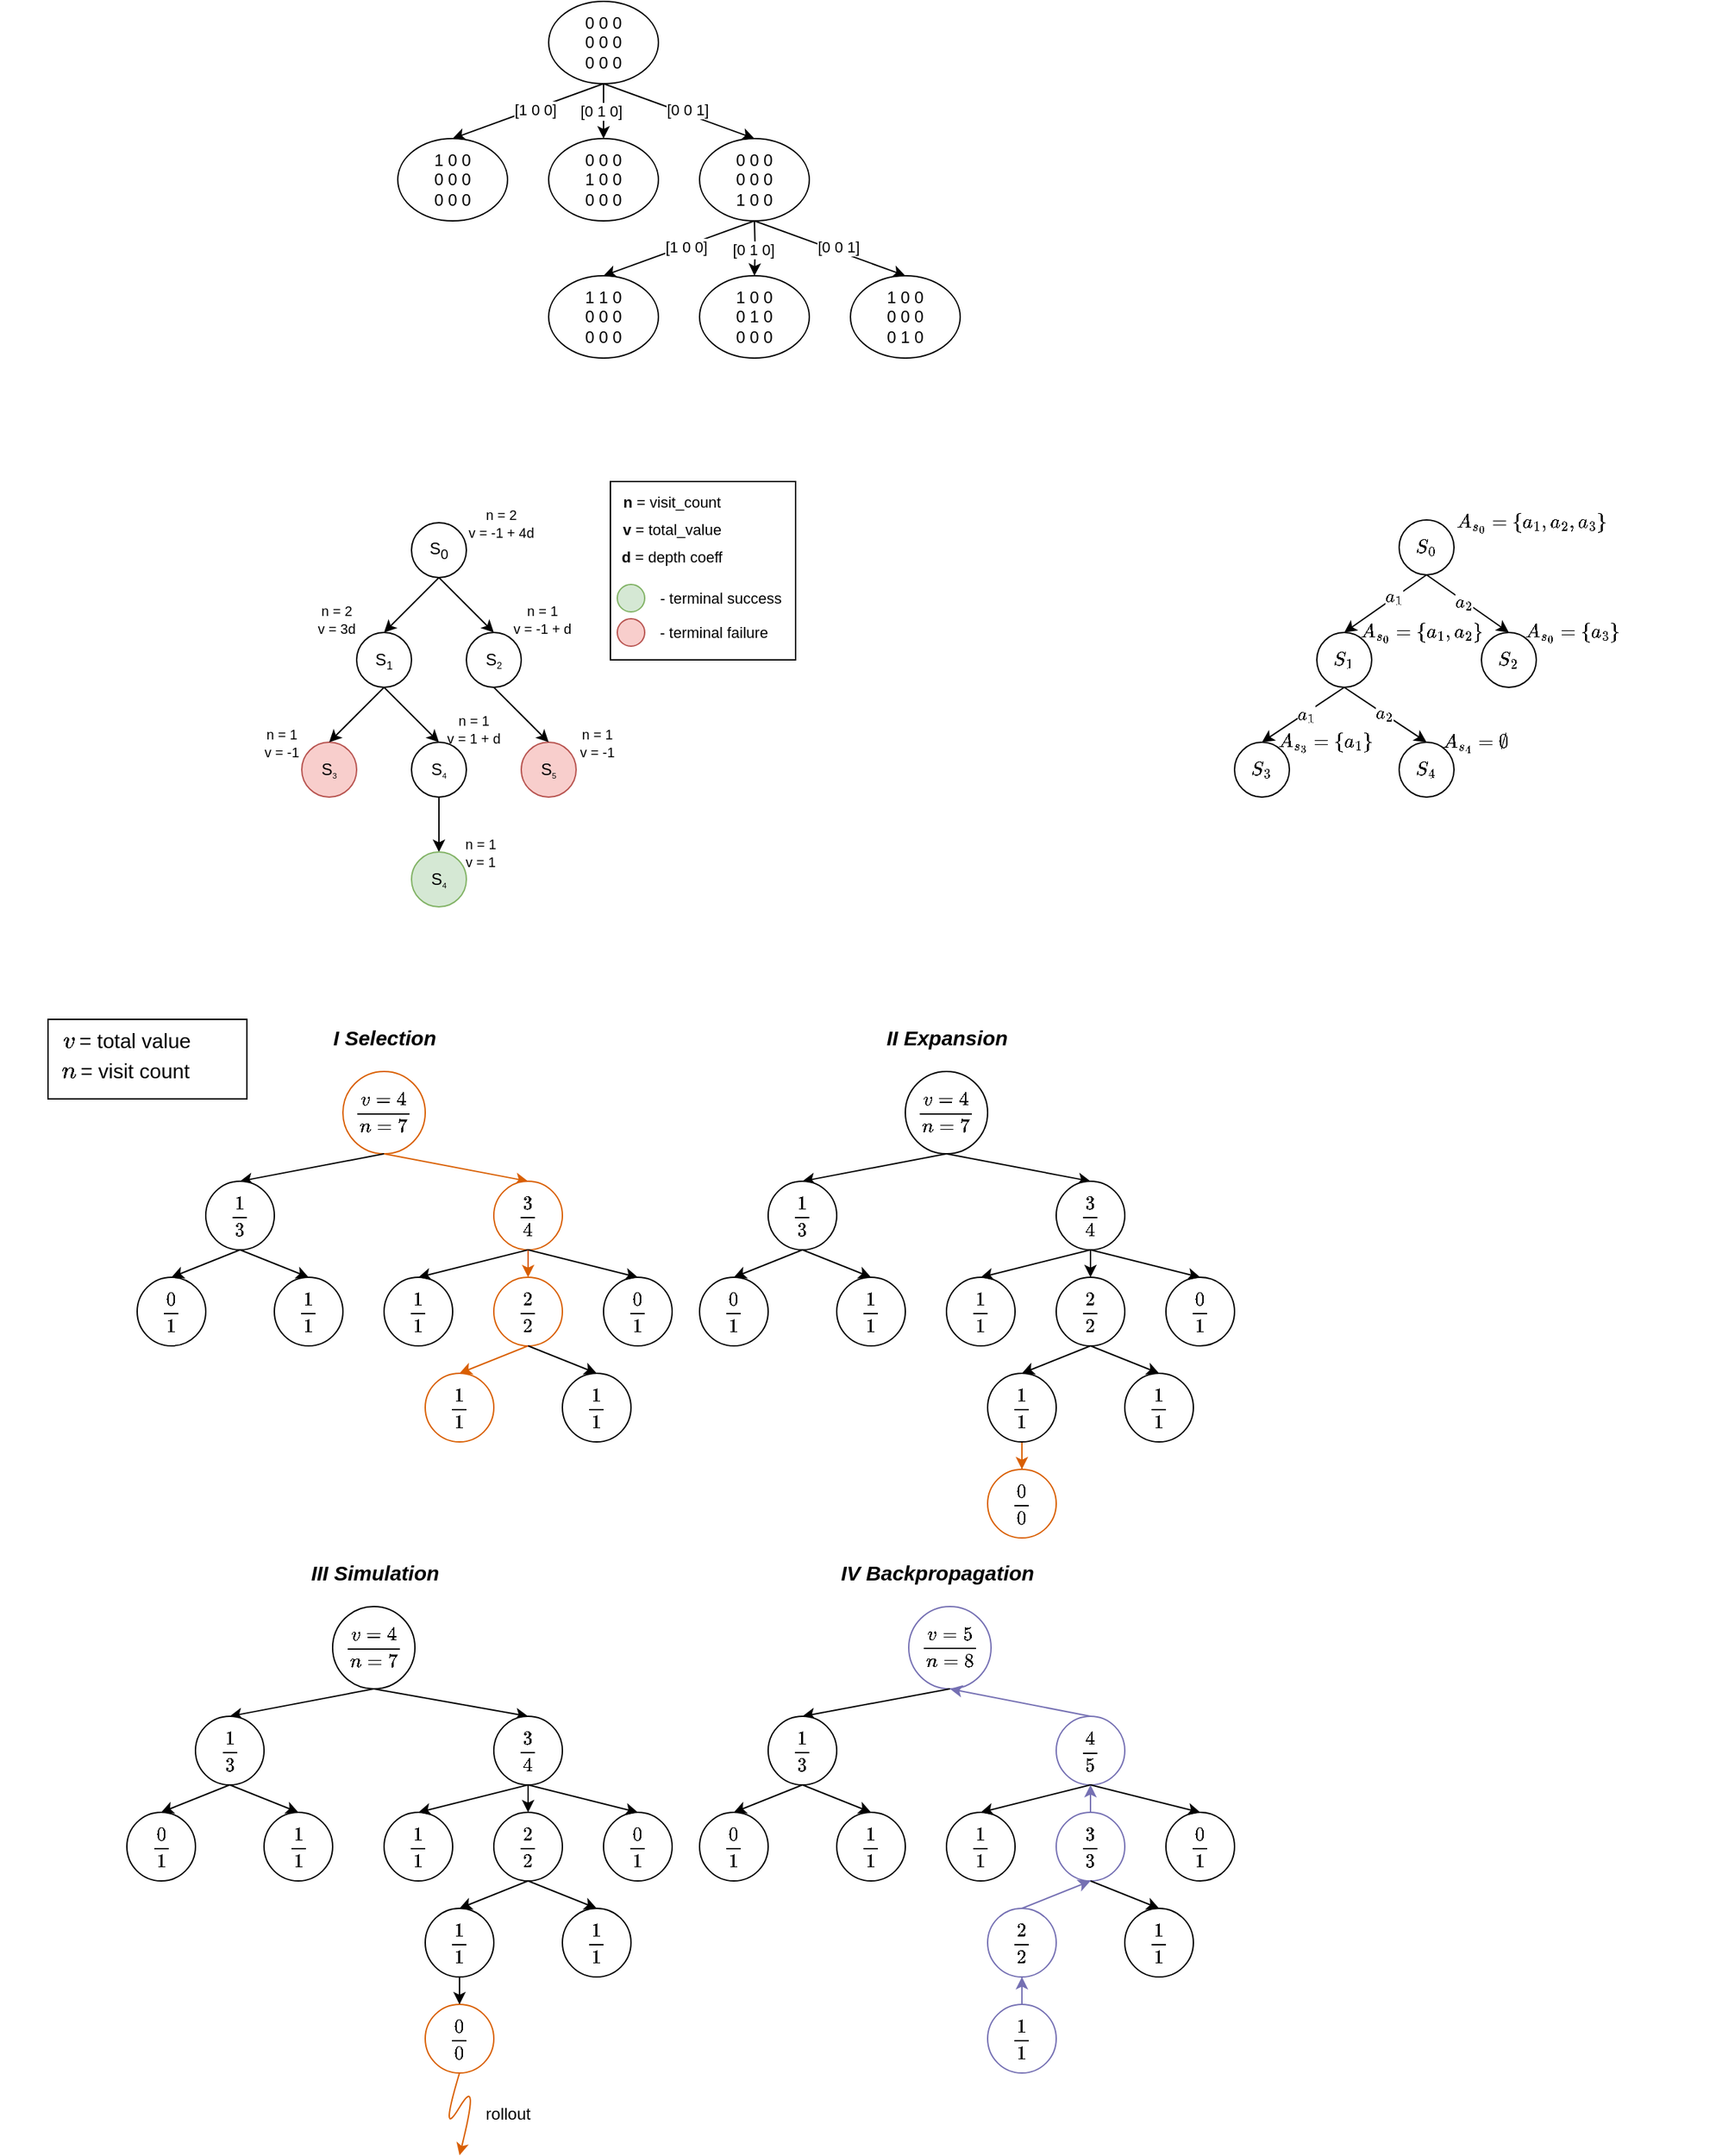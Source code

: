 <mxfile version="24.4.7" type="device">
  <diagram name="Page-1" id="bWV-BgSpvrcg5UtvB8jp">
    <mxGraphModel dx="2516" dy="962" grid="1" gridSize="10" guides="1" tooltips="1" connect="1" arrows="1" fold="1" page="1" pageScale="1" pageWidth="850" pageHeight="1100" math="1" shadow="0">
      <root>
        <mxCell id="0" />
        <mxCell id="1" parent="0" />
        <mxCell id="dOa9_Km76gUvNsbYtdxb-10" style="edgeStyle=orthogonalEdgeStyle;rounded=0;orthogonalLoop=1;jettySize=auto;html=1;entryX=0.5;entryY=0;entryDx=0;entryDy=0;" parent="1" source="dOa9_Km76gUvNsbYtdxb-2" target="dOa9_Km76gUvNsbYtdxb-6" edge="1">
          <mxGeometry relative="1" as="geometry" />
        </mxCell>
        <mxCell id="dOa9_Km76gUvNsbYtdxb-13" value="[0 1 0]" style="edgeLabel;html=1;align=center;verticalAlign=middle;resizable=0;points=[];" parent="dOa9_Km76gUvNsbYtdxb-10" vertex="1" connectable="0">
          <mxGeometry y="-2" relative="1" as="geometry">
            <mxPoint as="offset" />
          </mxGeometry>
        </mxCell>
        <mxCell id="dOa9_Km76gUvNsbYtdxb-2" value="0 0 0&lt;div&gt;0 0 0&lt;/div&gt;&lt;div&gt;0 0 0&lt;/div&gt;" style="ellipse;whiteSpace=wrap;html=1;" parent="1" vertex="1">
          <mxGeometry x="380" y="260" width="80" height="60" as="geometry" />
        </mxCell>
        <mxCell id="dOa9_Km76gUvNsbYtdxb-5" value="1 0 0&lt;div&gt;0 0 0&lt;/div&gt;&lt;div&gt;0 0 0&lt;/div&gt;" style="ellipse;whiteSpace=wrap;html=1;" parent="1" vertex="1">
          <mxGeometry x="270" y="360" width="80" height="60" as="geometry" />
        </mxCell>
        <mxCell id="dOa9_Km76gUvNsbYtdxb-6" value="0 0 0&lt;div&gt;1 0 0&lt;/div&gt;&lt;div&gt;0 0 0&lt;/div&gt;" style="ellipse;whiteSpace=wrap;html=1;" parent="1" vertex="1">
          <mxGeometry x="380" y="360" width="80" height="60" as="geometry" />
        </mxCell>
        <mxCell id="dOa9_Km76gUvNsbYtdxb-7" value="0 0 0&lt;div&gt;0 0 0&lt;/div&gt;&lt;div&gt;1 0 0&lt;/div&gt;" style="ellipse;whiteSpace=wrap;html=1;" parent="1" vertex="1">
          <mxGeometry x="490" y="360" width="80" height="60" as="geometry" />
        </mxCell>
        <mxCell id="dOa9_Km76gUvNsbYtdxb-8" value="" style="endArrow=classic;html=1;rounded=0;exitX=0.5;exitY=1;exitDx=0;exitDy=0;entryX=0.5;entryY=0;entryDx=0;entryDy=0;" parent="1" source="dOa9_Km76gUvNsbYtdxb-2" target="dOa9_Km76gUvNsbYtdxb-5" edge="1">
          <mxGeometry width="50" height="50" relative="1" as="geometry">
            <mxPoint x="390" y="390" as="sourcePoint" />
            <mxPoint x="440" y="340" as="targetPoint" />
          </mxGeometry>
        </mxCell>
        <mxCell id="dOa9_Km76gUvNsbYtdxb-9" value="[1 0 0]" style="edgeLabel;html=1;align=center;verticalAlign=middle;resizable=0;points=[];" parent="dOa9_Km76gUvNsbYtdxb-8" vertex="1" connectable="0">
          <mxGeometry x="-0.081" relative="1" as="geometry">
            <mxPoint as="offset" />
          </mxGeometry>
        </mxCell>
        <mxCell id="dOa9_Km76gUvNsbYtdxb-12" value="" style="endArrow=classic;html=1;rounded=0;exitX=0.5;exitY=1;exitDx=0;exitDy=0;entryX=0.5;entryY=0;entryDx=0;entryDy=0;" parent="1" source="dOa9_Km76gUvNsbYtdxb-2" target="dOa9_Km76gUvNsbYtdxb-7" edge="1">
          <mxGeometry width="50" height="50" relative="1" as="geometry">
            <mxPoint x="390" y="390" as="sourcePoint" />
            <mxPoint x="440" y="340" as="targetPoint" />
          </mxGeometry>
        </mxCell>
        <mxCell id="dOa9_Km76gUvNsbYtdxb-14" value="[0 0 1]" style="edgeLabel;html=1;align=center;verticalAlign=middle;resizable=0;points=[];" parent="dOa9_Km76gUvNsbYtdxb-12" vertex="1" connectable="0">
          <mxGeometry x="-0.117" relative="1" as="geometry">
            <mxPoint x="12" y="1" as="offset" />
          </mxGeometry>
        </mxCell>
        <mxCell id="dOa9_Km76gUvNsbYtdxb-15" style="edgeStyle=orthogonalEdgeStyle;rounded=0;orthogonalLoop=1;jettySize=auto;html=1;entryX=0.5;entryY=0;entryDx=0;entryDy=0;" parent="1" target="dOa9_Km76gUvNsbYtdxb-18" edge="1">
          <mxGeometry relative="1" as="geometry">
            <mxPoint x="530" y="420" as="sourcePoint" />
          </mxGeometry>
        </mxCell>
        <mxCell id="dOa9_Km76gUvNsbYtdxb-16" value="[0 1 0]" style="edgeLabel;html=1;align=center;verticalAlign=middle;resizable=0;points=[];" parent="dOa9_Km76gUvNsbYtdxb-15" vertex="1" connectable="0">
          <mxGeometry y="-2" relative="1" as="geometry">
            <mxPoint as="offset" />
          </mxGeometry>
        </mxCell>
        <mxCell id="dOa9_Km76gUvNsbYtdxb-17" value="1 1 0&lt;div&gt;0 0 0&lt;/div&gt;&lt;div&gt;0 0 0&lt;/div&gt;" style="ellipse;whiteSpace=wrap;html=1;" parent="1" vertex="1">
          <mxGeometry x="380" y="460" width="80" height="60" as="geometry" />
        </mxCell>
        <mxCell id="dOa9_Km76gUvNsbYtdxb-18" value="1 0 0&lt;div&gt;0 1 0&lt;/div&gt;&lt;div&gt;0 0 0&lt;/div&gt;" style="ellipse;whiteSpace=wrap;html=1;" parent="1" vertex="1">
          <mxGeometry x="490" y="460" width="80" height="60" as="geometry" />
        </mxCell>
        <mxCell id="dOa9_Km76gUvNsbYtdxb-19" value="1 0 0&lt;div&gt;0 0 0&lt;/div&gt;&lt;div&gt;0 1 0&lt;/div&gt;" style="ellipse;whiteSpace=wrap;html=1;" parent="1" vertex="1">
          <mxGeometry x="600" y="460" width="80" height="60" as="geometry" />
        </mxCell>
        <mxCell id="dOa9_Km76gUvNsbYtdxb-20" value="" style="endArrow=classic;html=1;rounded=0;exitX=0.5;exitY=1;exitDx=0;exitDy=0;entryX=0.5;entryY=0;entryDx=0;entryDy=0;" parent="1" target="dOa9_Km76gUvNsbYtdxb-17" edge="1">
          <mxGeometry width="50" height="50" relative="1" as="geometry">
            <mxPoint x="530" y="420" as="sourcePoint" />
            <mxPoint x="550" y="440" as="targetPoint" />
          </mxGeometry>
        </mxCell>
        <mxCell id="dOa9_Km76gUvNsbYtdxb-21" value="[1 0 0]" style="edgeLabel;html=1;align=center;verticalAlign=middle;resizable=0;points=[];" parent="dOa9_Km76gUvNsbYtdxb-20" vertex="1" connectable="0">
          <mxGeometry x="-0.081" relative="1" as="geometry">
            <mxPoint as="offset" />
          </mxGeometry>
        </mxCell>
        <mxCell id="dOa9_Km76gUvNsbYtdxb-22" value="" style="endArrow=classic;html=1;rounded=0;exitX=0.5;exitY=1;exitDx=0;exitDy=0;entryX=0.5;entryY=0;entryDx=0;entryDy=0;" parent="1" target="dOa9_Km76gUvNsbYtdxb-19" edge="1">
          <mxGeometry width="50" height="50" relative="1" as="geometry">
            <mxPoint x="530" y="420" as="sourcePoint" />
            <mxPoint x="550" y="440" as="targetPoint" />
          </mxGeometry>
        </mxCell>
        <mxCell id="dOa9_Km76gUvNsbYtdxb-23" value="[0 0 1]" style="edgeLabel;html=1;align=center;verticalAlign=middle;resizable=0;points=[];" parent="dOa9_Km76gUvNsbYtdxb-22" vertex="1" connectable="0">
          <mxGeometry x="-0.117" relative="1" as="geometry">
            <mxPoint x="12" y="1" as="offset" />
          </mxGeometry>
        </mxCell>
        <mxCell id="dOa9_Km76gUvNsbYtdxb-24" value="S&lt;sub&gt;0&lt;/sub&gt;" style="ellipse;whiteSpace=wrap;html=1;aspect=fixed;" parent="1" vertex="1">
          <mxGeometry x="280" y="640" width="40" height="40" as="geometry" />
        </mxCell>
        <mxCell id="dOa9_Km76gUvNsbYtdxb-26" value="S&lt;span style=&quot;font-size: 10px;&quot;&gt;&lt;sub&gt;1&lt;/sub&gt;&lt;/span&gt;" style="ellipse;whiteSpace=wrap;html=1;aspect=fixed;" parent="1" vertex="1">
          <mxGeometry x="240" y="720" width="40" height="40" as="geometry" />
        </mxCell>
        <mxCell id="dOa9_Km76gUvNsbYtdxb-27" value="S&lt;span style=&quot;font-size: 8.333px;&quot;&gt;&lt;sub&gt;2&lt;/sub&gt;&lt;/span&gt;" style="ellipse;whiteSpace=wrap;html=1;aspect=fixed;" parent="1" vertex="1">
          <mxGeometry x="320" y="720" width="40" height="40" as="geometry" />
        </mxCell>
        <mxCell id="dOa9_Km76gUvNsbYtdxb-28" value="" style="endArrow=classic;html=1;rounded=0;exitX=0.5;exitY=1;exitDx=0;exitDy=0;entryX=0.5;entryY=0;entryDx=0;entryDy=0;" parent="1" source="dOa9_Km76gUvNsbYtdxb-24" target="dOa9_Km76gUvNsbYtdxb-26" edge="1">
          <mxGeometry width="50" height="50" relative="1" as="geometry">
            <mxPoint x="470" y="810" as="sourcePoint" />
            <mxPoint x="520" y="760" as="targetPoint" />
          </mxGeometry>
        </mxCell>
        <mxCell id="dOa9_Km76gUvNsbYtdxb-30" value="" style="endArrow=classic;html=1;rounded=0;" parent="1" edge="1">
          <mxGeometry width="50" height="50" relative="1" as="geometry">
            <mxPoint x="300" y="680" as="sourcePoint" />
            <mxPoint x="340" y="720" as="targetPoint" />
          </mxGeometry>
        </mxCell>
        <mxCell id="dOa9_Km76gUvNsbYtdxb-31" value="S&lt;span style=&quot;font-size: 6.944px;&quot;&gt;&lt;sub&gt;5&lt;/sub&gt;&lt;/span&gt;" style="ellipse;whiteSpace=wrap;html=1;aspect=fixed;fillColor=#f8cecc;strokeColor=#b85450;" parent="1" vertex="1">
          <mxGeometry x="360" y="800" width="40" height="40" as="geometry" />
        </mxCell>
        <mxCell id="dOa9_Km76gUvNsbYtdxb-35" style="edgeStyle=orthogonalEdgeStyle;rounded=0;orthogonalLoop=1;jettySize=auto;html=1;" parent="1" source="dOa9_Km76gUvNsbYtdxb-32" target="dOa9_Km76gUvNsbYtdxb-34" edge="1">
          <mxGeometry relative="1" as="geometry" />
        </mxCell>
        <mxCell id="dOa9_Km76gUvNsbYtdxb-32" value="S&lt;span style=&quot;font-size: 6.944px;&quot;&gt;&lt;sub&gt;4&lt;/sub&gt;&lt;/span&gt;" style="ellipse;whiteSpace=wrap;html=1;aspect=fixed;" parent="1" vertex="1">
          <mxGeometry x="280" y="800" width="40" height="40" as="geometry" />
        </mxCell>
        <mxCell id="dOa9_Km76gUvNsbYtdxb-33" value="S&lt;span style=&quot;font-size: 6.944px;&quot;&gt;&lt;sub&gt;3&lt;/sub&gt;&lt;/span&gt;" style="ellipse;whiteSpace=wrap;html=1;aspect=fixed;fillColor=#f8cecc;strokeColor=#b85450;" parent="1" vertex="1">
          <mxGeometry x="200" y="800" width="40" height="40" as="geometry" />
        </mxCell>
        <mxCell id="dOa9_Km76gUvNsbYtdxb-34" value="S&lt;span style=&quot;font-size: 6.944px;&quot;&gt;&lt;sub&gt;4&lt;/sub&gt;&lt;/span&gt;" style="ellipse;whiteSpace=wrap;html=1;aspect=fixed;fillColor=#d5e8d4;strokeColor=#82b366;" parent="1" vertex="1">
          <mxGeometry x="280" y="880" width="40" height="40" as="geometry" />
        </mxCell>
        <mxCell id="dOa9_Km76gUvNsbYtdxb-36" value="" style="endArrow=classic;html=1;rounded=0;exitX=0.5;exitY=1;exitDx=0;exitDy=0;entryX=0.5;entryY=0;entryDx=0;entryDy=0;" parent="1" edge="1">
          <mxGeometry width="50" height="50" relative="1" as="geometry">
            <mxPoint x="260" y="760" as="sourcePoint" />
            <mxPoint x="220" y="800" as="targetPoint" />
          </mxGeometry>
        </mxCell>
        <mxCell id="dOa9_Km76gUvNsbYtdxb-38" value="" style="endArrow=classic;html=1;rounded=0;" parent="1" edge="1">
          <mxGeometry width="50" height="50" relative="1" as="geometry">
            <mxPoint x="260" y="760" as="sourcePoint" />
            <mxPoint x="300" y="800" as="targetPoint" />
          </mxGeometry>
        </mxCell>
        <mxCell id="dOa9_Km76gUvNsbYtdxb-39" value="" style="endArrow=classic;html=1;rounded=0;" parent="1" edge="1">
          <mxGeometry width="50" height="50" relative="1" as="geometry">
            <mxPoint x="340" y="760" as="sourcePoint" />
            <mxPoint x="380" y="800" as="targetPoint" />
          </mxGeometry>
        </mxCell>
        <mxCell id="dOa9_Km76gUvNsbYtdxb-40" value="" style="rounded=0;whiteSpace=wrap;html=1;" parent="1" vertex="1">
          <mxGeometry x="425" y="610" width="135" height="130" as="geometry" />
        </mxCell>
        <mxCell id="dOa9_Km76gUvNsbYtdxb-41" value="&lt;font style=&quot;font-size: 11px;&quot;&gt;&lt;b&gt;n &lt;/b&gt;= visit_count&lt;/font&gt;" style="text;html=1;align=center;verticalAlign=middle;whiteSpace=wrap;rounded=0;" parent="1" vertex="1">
          <mxGeometry x="420" y="610" width="100" height="30" as="geometry" />
        </mxCell>
        <mxCell id="dOa9_Km76gUvNsbYtdxb-43" value="&lt;font style=&quot;font-size: 11px;&quot;&gt;&lt;b&gt;v&amp;nbsp;&lt;/b&gt;= total_value&lt;/font&gt;" style="text;html=1;align=center;verticalAlign=middle;whiteSpace=wrap;rounded=0;" parent="1" vertex="1">
          <mxGeometry x="420" y="630" width="100" height="30" as="geometry" />
        </mxCell>
        <mxCell id="dOa9_Km76gUvNsbYtdxb-45" value="" style="ellipse;whiteSpace=wrap;html=1;aspect=fixed;fillColor=#d5e8d4;strokeColor=#82b366;" parent="1" vertex="1">
          <mxGeometry x="430" y="685" width="20" height="20" as="geometry" />
        </mxCell>
        <mxCell id="dOa9_Km76gUvNsbYtdxb-46" value="&lt;font style=&quot;font-size: 11px;&quot;&gt;- terminal success&lt;/font&gt;" style="text;html=1;align=center;verticalAlign=middle;resizable=0;points=[];autosize=1;strokeColor=none;fillColor=none;" parent="1" vertex="1">
          <mxGeometry x="450" y="680" width="110" height="30" as="geometry" />
        </mxCell>
        <mxCell id="dOa9_Km76gUvNsbYtdxb-47" value="" style="ellipse;whiteSpace=wrap;html=1;aspect=fixed;fillColor=#f8cecc;strokeColor=#b85450;" parent="1" vertex="1">
          <mxGeometry x="430" y="710" width="20" height="20" as="geometry" />
        </mxCell>
        <mxCell id="dOa9_Km76gUvNsbYtdxb-48" value="&lt;font style=&quot;font-size: 11px;&quot;&gt;- terminal failure&lt;/font&gt;" style="text;html=1;align=center;verticalAlign=middle;resizable=0;points=[];autosize=1;strokeColor=none;fillColor=none;" parent="1" vertex="1">
          <mxGeometry x="450" y="705" width="100" height="30" as="geometry" />
        </mxCell>
        <mxCell id="dOa9_Km76gUvNsbYtdxb-49" value="&lt;font style=&quot;font-size: 10px;&quot;&gt;n = 2&lt;/font&gt;&lt;div style=&quot;font-size: 10px;&quot;&gt;&lt;font style=&quot;font-size: 10px;&quot;&gt;v = -1 + 4d&lt;/font&gt;&lt;/div&gt;" style="text;html=1;align=center;verticalAlign=middle;resizable=0;points=[];autosize=1;strokeColor=none;fillColor=none;" parent="1" vertex="1">
          <mxGeometry x="310" y="620" width="70" height="40" as="geometry" />
        </mxCell>
        <mxCell id="dOa9_Km76gUvNsbYtdxb-50" value="&lt;font style=&quot;font-size: 10px;&quot;&gt;n = 1&lt;/font&gt;&lt;div style=&quot;font-size: 10px;&quot;&gt;&lt;font style=&quot;font-size: 10px;&quot;&gt;v = 1&lt;/font&gt;&lt;/div&gt;" style="text;html=1;align=center;verticalAlign=middle;resizable=0;points=[];autosize=1;strokeColor=none;fillColor=none;" parent="1" vertex="1">
          <mxGeometry x="305" y="860" width="50" height="40" as="geometry" />
        </mxCell>
        <mxCell id="dOa9_Km76gUvNsbYtdxb-51" value="&lt;font style=&quot;font-size: 10px;&quot;&gt;n = 1&lt;/font&gt;&lt;div style=&quot;font-size: 10px;&quot;&gt;&lt;font style=&quot;font-size: 10px;&quot;&gt;v = -1&lt;/font&gt;&lt;/div&gt;" style="text;html=1;align=center;verticalAlign=middle;resizable=0;points=[];autosize=1;strokeColor=none;fillColor=none;" parent="1" vertex="1">
          <mxGeometry x="390" y="780" width="50" height="40" as="geometry" />
        </mxCell>
        <mxCell id="dOa9_Km76gUvNsbYtdxb-52" value="&lt;font style=&quot;font-size: 10px;&quot;&gt;n = 1&lt;/font&gt;&lt;div style=&quot;font-size: 10px;&quot;&gt;&lt;font style=&quot;font-size: 10px;&quot;&gt;v = -1&lt;/font&gt;&lt;/div&gt;" style="text;html=1;align=center;verticalAlign=middle;resizable=0;points=[];autosize=1;strokeColor=none;fillColor=none;" parent="1" vertex="1">
          <mxGeometry x="160" y="780" width="50" height="40" as="geometry" />
        </mxCell>
        <mxCell id="dOa9_Km76gUvNsbYtdxb-53" value="&lt;font style=&quot;font-size: 10px;&quot;&gt;n = 1&lt;/font&gt;&lt;div style=&quot;font-size: 10px;&quot;&gt;&lt;font style=&quot;font-size: 10px;&quot;&gt;v = 1 + d&lt;/font&gt;&lt;/div&gt;" style="text;html=1;align=center;verticalAlign=middle;resizable=0;points=[];autosize=1;strokeColor=none;fillColor=none;" parent="1" vertex="1">
          <mxGeometry x="295" y="770" width="60" height="40" as="geometry" />
        </mxCell>
        <mxCell id="dOa9_Km76gUvNsbYtdxb-54" value="&lt;font style=&quot;font-size: 11px;&quot;&gt;&lt;b&gt;d&amp;nbsp;&lt;/b&gt;= depth coeff&lt;/font&gt;" style="text;html=1;align=center;verticalAlign=middle;whiteSpace=wrap;rounded=0;" parent="1" vertex="1">
          <mxGeometry x="420" y="650" width="100" height="30" as="geometry" />
        </mxCell>
        <mxCell id="dOa9_Km76gUvNsbYtdxb-55" value="&lt;font style=&quot;font-size: 10px;&quot;&gt;n = 1&lt;/font&gt;&lt;div style=&quot;font-size: 10px;&quot;&gt;&lt;font style=&quot;font-size: 10px;&quot;&gt;v = -1 + d&lt;/font&gt;&lt;/div&gt;" style="text;html=1;align=center;verticalAlign=middle;resizable=0;points=[];autosize=1;strokeColor=none;fillColor=none;" parent="1" vertex="1">
          <mxGeometry x="340" y="690" width="70" height="40" as="geometry" />
        </mxCell>
        <mxCell id="dOa9_Km76gUvNsbYtdxb-56" value="&lt;font style=&quot;font-size: 10px;&quot;&gt;n = 2&lt;/font&gt;&lt;div style=&quot;font-size: 10px;&quot;&gt;&lt;font style=&quot;font-size: 10px;&quot;&gt;v = 3d&lt;/font&gt;&lt;/div&gt;" style="text;html=1;align=center;verticalAlign=middle;resizable=0;points=[];autosize=1;strokeColor=none;fillColor=none;" parent="1" vertex="1">
          <mxGeometry x="200" y="690" width="50" height="40" as="geometry" />
        </mxCell>
        <mxCell id="7ldgItV9ENmPA7PiBygW-2" value="$$S_0$$" style="ellipse;whiteSpace=wrap;html=1;aspect=fixed;" vertex="1" parent="1">
          <mxGeometry x="1000" y="638" width="40" height="40" as="geometry" />
        </mxCell>
        <mxCell id="7ldgItV9ENmPA7PiBygW-3" value="$$S_1$$" style="ellipse;whiteSpace=wrap;html=1;aspect=fixed;" vertex="1" parent="1">
          <mxGeometry x="940" y="720" width="40" height="40" as="geometry" />
        </mxCell>
        <mxCell id="7ldgItV9ENmPA7PiBygW-4" value="$$S_2$$" style="ellipse;whiteSpace=wrap;html=1;aspect=fixed;" vertex="1" parent="1">
          <mxGeometry x="1060" y="720" width="40" height="40" as="geometry" />
        </mxCell>
        <mxCell id="7ldgItV9ENmPA7PiBygW-5" value="" style="endArrow=classic;html=1;rounded=0;exitX=0.5;exitY=1;exitDx=0;exitDy=0;entryX=0.5;entryY=0;entryDx=0;entryDy=0;" edge="1" source="7ldgItV9ENmPA7PiBygW-2" target="7ldgItV9ENmPA7PiBygW-3" parent="1">
          <mxGeometry width="50" height="50" relative="1" as="geometry">
            <mxPoint x="1220" y="800" as="sourcePoint" />
            <mxPoint x="1270" y="750" as="targetPoint" />
          </mxGeometry>
        </mxCell>
        <mxCell id="7ldgItV9ENmPA7PiBygW-40" value="$$a_1$$" style="edgeLabel;html=1;align=center;verticalAlign=middle;resizable=0;points=[];" vertex="1" connectable="0" parent="7ldgItV9ENmPA7PiBygW-5">
          <mxGeometry x="-0.193" y="-1" relative="1" as="geometry">
            <mxPoint as="offset" />
          </mxGeometry>
        </mxCell>
        <mxCell id="7ldgItV9ENmPA7PiBygW-6" value="" style="endArrow=classic;html=1;rounded=0;exitX=0.5;exitY=1;exitDx=0;exitDy=0;entryX=0.5;entryY=0;entryDx=0;entryDy=0;" edge="1" parent="1" source="7ldgItV9ENmPA7PiBygW-2" target="7ldgItV9ENmPA7PiBygW-4">
          <mxGeometry width="50" height="50" relative="1" as="geometry">
            <mxPoint x="1050" y="670" as="sourcePoint" />
            <mxPoint x="1090" y="710" as="targetPoint" />
          </mxGeometry>
        </mxCell>
        <mxCell id="7ldgItV9ENmPA7PiBygW-39" value="$$a_2$$" style="edgeLabel;html=1;align=center;verticalAlign=middle;resizable=0;points=[];" vertex="1" connectable="0" parent="7ldgItV9ENmPA7PiBygW-6">
          <mxGeometry x="-0.085" y="-1" relative="1" as="geometry">
            <mxPoint as="offset" />
          </mxGeometry>
        </mxCell>
        <mxCell id="7ldgItV9ENmPA7PiBygW-9" value="$$S_4$$" style="ellipse;whiteSpace=wrap;html=1;aspect=fixed;" vertex="1" parent="1">
          <mxGeometry x="1000" y="800" width="40" height="40" as="geometry" />
        </mxCell>
        <mxCell id="7ldgItV9ENmPA7PiBygW-10" value="$$S_3$$" style="ellipse;whiteSpace=wrap;html=1;aspect=fixed;" vertex="1" parent="1">
          <mxGeometry x="880" y="800" width="40" height="40" as="geometry" />
        </mxCell>
        <mxCell id="7ldgItV9ENmPA7PiBygW-32" value="$$A_{s_0} = \{a_1, a_2, a_3\}$$" style="text;html=1;align=left;verticalAlign=middle;resizable=0;points=[];autosize=1;strokeColor=none;fillColor=none;" vertex="1" parent="1">
          <mxGeometry x="1040" y="625" width="190" height="30" as="geometry" />
        </mxCell>
        <mxCell id="7ldgItV9ENmPA7PiBygW-33" value="" style="endArrow=classic;html=1;rounded=0;exitX=0.5;exitY=1;exitDx=0;exitDy=0;entryX=0.5;entryY=0;entryDx=0;entryDy=0;" edge="1" parent="1" source="7ldgItV9ENmPA7PiBygW-3" target="7ldgItV9ENmPA7PiBygW-10">
          <mxGeometry width="50" height="50" relative="1" as="geometry">
            <mxPoint x="1030" y="688" as="sourcePoint" />
            <mxPoint x="970" y="730" as="targetPoint" />
          </mxGeometry>
        </mxCell>
        <mxCell id="7ldgItV9ENmPA7PiBygW-41" value="$$a_1$$" style="edgeLabel;html=1;align=center;verticalAlign=middle;resizable=0;points=[];" vertex="1" connectable="0" parent="7ldgItV9ENmPA7PiBygW-33">
          <mxGeometry x="-0.035" y="1" relative="1" as="geometry">
            <mxPoint as="offset" />
          </mxGeometry>
        </mxCell>
        <mxCell id="7ldgItV9ENmPA7PiBygW-34" value="" style="endArrow=classic;html=1;rounded=0;exitX=0.5;exitY=1;exitDx=0;exitDy=0;entryX=0.5;entryY=0;entryDx=0;entryDy=0;" edge="1" parent="1" source="7ldgItV9ENmPA7PiBygW-3" target="7ldgItV9ENmPA7PiBygW-9">
          <mxGeometry width="50" height="50" relative="1" as="geometry">
            <mxPoint x="1030" y="688" as="sourcePoint" />
            <mxPoint x="1090" y="730" as="targetPoint" />
          </mxGeometry>
        </mxCell>
        <mxCell id="7ldgItV9ENmPA7PiBygW-42" value="$$a_2$$" style="edgeLabel;html=1;align=center;verticalAlign=middle;resizable=0;points=[];" vertex="1" connectable="0" parent="7ldgItV9ENmPA7PiBygW-34">
          <mxGeometry x="-0.054" relative="1" as="geometry">
            <mxPoint as="offset" />
          </mxGeometry>
        </mxCell>
        <mxCell id="7ldgItV9ENmPA7PiBygW-35" value="$$A_{s_0} = \{a_3\}$$" style="text;html=1;align=left;verticalAlign=middle;resizable=0;points=[];autosize=1;strokeColor=none;fillColor=none;" vertex="1" parent="1">
          <mxGeometry x="1090" y="705" width="140" height="30" as="geometry" />
        </mxCell>
        <mxCell id="7ldgItV9ENmPA7PiBygW-36" value="$$A_{s_0}=\{a_1, a_2\}$$" style="text;html=1;align=left;verticalAlign=middle;resizable=0;points=[];autosize=1;strokeColor=none;fillColor=none;" vertex="1" parent="1">
          <mxGeometry x="970" y="705" width="160" height="30" as="geometry" />
        </mxCell>
        <mxCell id="7ldgItV9ENmPA7PiBygW-37" value="$$A_{s_3} = \{a_1\}$$" style="text;html=1;align=left;verticalAlign=middle;resizable=0;points=[];autosize=1;strokeColor=none;fillColor=none;" vertex="1" parent="1">
          <mxGeometry x="910" y="785" width="140" height="30" as="geometry" />
        </mxCell>
        <mxCell id="7ldgItV9ENmPA7PiBygW-38" value="$$A_{s_4} = \emptyset$$" style="text;html=1;align=left;verticalAlign=middle;resizable=0;points=[];autosize=1;strokeColor=none;fillColor=none;" vertex="1" parent="1">
          <mxGeometry x="1030" y="785" width="160" height="30" as="geometry" />
        </mxCell>
        <mxCell id="7ldgItV9ENmPA7PiBygW-43" value="$$\frac{v = 4}{n = 7}$$" style="ellipse;whiteSpace=wrap;html=1;aspect=fixed;strokeColor=#D95F02;" vertex="1" parent="1">
          <mxGeometry x="230" y="1040" width="60" height="60" as="geometry" />
        </mxCell>
        <mxCell id="7ldgItV9ENmPA7PiBygW-46" value="" style="endArrow=classic;html=1;rounded=0;exitX=0.5;exitY=1;exitDx=0;exitDy=0;entryX=0.5;entryY=0;entryDx=0;entryDy=0;" edge="1" source="7ldgItV9ENmPA7PiBygW-43" target="7ldgItV9ENmPA7PiBygW-74" parent="1">
          <mxGeometry width="50" height="50" relative="1" as="geometry">
            <mxPoint x="430" y="1230" as="sourcePoint" />
            <mxPoint x="220" y="1140" as="targetPoint" />
          </mxGeometry>
        </mxCell>
        <mxCell id="7ldgItV9ENmPA7PiBygW-47" value="" style="endArrow=classic;html=1;rounded=0;exitX=0.5;exitY=1;exitDx=0;exitDy=0;entryX=0.5;entryY=0;entryDx=0;entryDy=0;strokeColor=#d95f02;" edge="1" parent="1" source="7ldgItV9ENmPA7PiBygW-43" target="7ldgItV9ENmPA7PiBygW-75">
          <mxGeometry width="50" height="50" relative="1" as="geometry">
            <mxPoint x="300" y="1100" as="sourcePoint" />
            <mxPoint x="300" y="1140" as="targetPoint" />
          </mxGeometry>
        </mxCell>
        <mxCell id="7ldgItV9ENmPA7PiBygW-56" value="" style="rounded=0;whiteSpace=wrap;html=1;" vertex="1" parent="1">
          <mxGeometry x="15" y="1002" width="145" height="58" as="geometry" />
        </mxCell>
        <mxCell id="7ldgItV9ENmPA7PiBygW-57" value="&lt;font style=&quot;font-size: 15px;&quot;&gt;&lt;b style=&quot;font-size: 15px;&quot;&gt;$$n$$&lt;/b&gt;&lt;/font&gt;" style="text;html=1;align=center;verticalAlign=middle;whiteSpace=wrap;rounded=0;fontSize=15;" vertex="1" parent="1">
          <mxGeometry x="-20" y="1024" width="100" height="30" as="geometry" />
        </mxCell>
        <mxCell id="7ldgItV9ENmPA7PiBygW-58" value="&lt;font style=&quot;font-size: 15px;&quot;&gt;&lt;b style=&quot;font-size: 15px;&quot;&gt;$$v$$&lt;/b&gt;&lt;/font&gt;" style="text;html=1;align=center;verticalAlign=middle;whiteSpace=wrap;rounded=0;fontSize=15;" vertex="1" parent="1">
          <mxGeometry x="-20" y="1002" width="100" height="30" as="geometry" />
        </mxCell>
        <mxCell id="7ldgItV9ENmPA7PiBygW-72" value="= visit count" style="text;html=1;align=center;verticalAlign=middle;resizable=0;points=[];autosize=1;strokeColor=none;fillColor=none;fontSize=15;" vertex="1" parent="1">
          <mxGeometry x="27.5" y="1024" width="100" height="30" as="geometry" />
        </mxCell>
        <mxCell id="7ldgItV9ENmPA7PiBygW-73" value="= total value" style="text;html=1;align=center;verticalAlign=middle;resizable=0;points=[];autosize=1;strokeColor=none;fillColor=none;fontSize=15;" vertex="1" parent="1">
          <mxGeometry x="27.5" y="1002" width="100" height="30" as="geometry" />
        </mxCell>
        <mxCell id="7ldgItV9ENmPA7PiBygW-74" value="$$\frac{1}{3}$$" style="ellipse;whiteSpace=wrap;html=1;aspect=fixed;" vertex="1" parent="1">
          <mxGeometry x="130" y="1120" width="50" height="50" as="geometry" />
        </mxCell>
        <mxCell id="7ldgItV9ENmPA7PiBygW-75" value="$$\frac{3}{4}$$" style="ellipse;whiteSpace=wrap;html=1;aspect=fixed;strokeColor=#d95f02;" vertex="1" parent="1">
          <mxGeometry x="340" y="1120" width="50" height="50" as="geometry" />
        </mxCell>
        <mxCell id="7ldgItV9ENmPA7PiBygW-76" value="$$\frac{0}{1}$$" style="ellipse;whiteSpace=wrap;html=1;aspect=fixed;" vertex="1" parent="1">
          <mxGeometry x="80" y="1190" width="50" height="50" as="geometry" />
        </mxCell>
        <mxCell id="7ldgItV9ENmPA7PiBygW-77" value="$$\frac{1}{1}$$" style="ellipse;whiteSpace=wrap;html=1;aspect=fixed;" vertex="1" parent="1">
          <mxGeometry x="180" y="1190" width="50" height="50" as="geometry" />
        </mxCell>
        <mxCell id="7ldgItV9ENmPA7PiBygW-78" value="$$\frac{2}{2}$$" style="ellipse;whiteSpace=wrap;html=1;aspect=fixed;strokeColor=#d95f02;" vertex="1" parent="1">
          <mxGeometry x="340" y="1190" width="50" height="50" as="geometry" />
        </mxCell>
        <mxCell id="7ldgItV9ENmPA7PiBygW-79" value="$$\frac{1}{1}$$" style="ellipse;whiteSpace=wrap;html=1;aspect=fixed;" vertex="1" parent="1">
          <mxGeometry x="260" y="1190" width="50" height="50" as="geometry" />
        </mxCell>
        <mxCell id="7ldgItV9ENmPA7PiBygW-80" value="$$\frac{0}{1}$$" style="ellipse;whiteSpace=wrap;html=1;aspect=fixed;" vertex="1" parent="1">
          <mxGeometry x="420" y="1190" width="50" height="50" as="geometry" />
        </mxCell>
        <mxCell id="7ldgItV9ENmPA7PiBygW-81" value="" style="endArrow=classic;html=1;rounded=0;exitX=0.5;exitY=1;exitDx=0;exitDy=0;entryX=0.5;entryY=0;entryDx=0;entryDy=0;" edge="1" parent="1" source="7ldgItV9ENmPA7PiBygW-74" target="7ldgItV9ENmPA7PiBygW-76">
          <mxGeometry width="50" height="50" relative="1" as="geometry">
            <mxPoint x="290" y="1090" as="sourcePoint" />
            <mxPoint x="165" y="1130" as="targetPoint" />
          </mxGeometry>
        </mxCell>
        <mxCell id="7ldgItV9ENmPA7PiBygW-82" value="" style="endArrow=classic;html=1;rounded=0;exitX=0.5;exitY=1;exitDx=0;exitDy=0;entryX=0.5;entryY=0;entryDx=0;entryDy=0;" edge="1" parent="1" source="7ldgItV9ENmPA7PiBygW-74" target="7ldgItV9ENmPA7PiBygW-77">
          <mxGeometry width="50" height="50" relative="1" as="geometry">
            <mxPoint x="165" y="1180" as="sourcePoint" />
            <mxPoint x="115" y="1220" as="targetPoint" />
          </mxGeometry>
        </mxCell>
        <mxCell id="7ldgItV9ENmPA7PiBygW-83" value="" style="endArrow=classic;html=1;rounded=0;exitX=0.5;exitY=1;exitDx=0;exitDy=0;entryX=0.5;entryY=0;entryDx=0;entryDy=0;" edge="1" parent="1" source="7ldgItV9ENmPA7PiBygW-75" target="7ldgItV9ENmPA7PiBygW-79">
          <mxGeometry width="50" height="50" relative="1" as="geometry">
            <mxPoint x="125" y="1180" as="sourcePoint" />
            <mxPoint x="175" y="1220" as="targetPoint" />
          </mxGeometry>
        </mxCell>
        <mxCell id="7ldgItV9ENmPA7PiBygW-84" value="" style="endArrow=classic;html=1;rounded=0;exitX=0.5;exitY=1;exitDx=0;exitDy=0;entryX=0.5;entryY=0;entryDx=0;entryDy=0;strokeColor=#d95f02;" edge="1" parent="1" source="7ldgItV9ENmPA7PiBygW-75" target="7ldgItV9ENmPA7PiBygW-78">
          <mxGeometry width="50" height="50" relative="1" as="geometry">
            <mxPoint x="375" y="1180" as="sourcePoint" />
            <mxPoint x="295" y="1220" as="targetPoint" />
          </mxGeometry>
        </mxCell>
        <mxCell id="7ldgItV9ENmPA7PiBygW-85" value="" style="endArrow=classic;html=1;rounded=0;exitX=0.5;exitY=1;exitDx=0;exitDy=0;entryX=0.5;entryY=0;entryDx=0;entryDy=0;" edge="1" parent="1" source="7ldgItV9ENmPA7PiBygW-75" target="7ldgItV9ENmPA7PiBygW-80">
          <mxGeometry width="50" height="50" relative="1" as="geometry">
            <mxPoint x="375" y="1180" as="sourcePoint" />
            <mxPoint x="375" y="1220" as="targetPoint" />
          </mxGeometry>
        </mxCell>
        <mxCell id="7ldgItV9ENmPA7PiBygW-86" value="$$\frac{1}{1}$$" style="ellipse;whiteSpace=wrap;html=1;aspect=fixed;" vertex="1" parent="1">
          <mxGeometry x="390" y="1260" width="50" height="50" as="geometry" />
        </mxCell>
        <mxCell id="7ldgItV9ENmPA7PiBygW-87" value="$$\frac{1}{1}$$" style="ellipse;whiteSpace=wrap;html=1;aspect=fixed;strokeColor=#d95f02;" vertex="1" parent="1">
          <mxGeometry x="290" y="1260" width="50" height="50" as="geometry" />
        </mxCell>
        <mxCell id="7ldgItV9ENmPA7PiBygW-88" value="" style="endArrow=classic;html=1;rounded=0;exitX=0.5;exitY=1;exitDx=0;exitDy=0;entryX=0.5;entryY=0;entryDx=0;entryDy=0;strokeColor=#d95f02;" edge="1" parent="1" source="7ldgItV9ENmPA7PiBygW-78" target="7ldgItV9ENmPA7PiBygW-87">
          <mxGeometry width="50" height="50" relative="1" as="geometry">
            <mxPoint x="375" y="1160" as="sourcePoint" />
            <mxPoint x="375" y="1200" as="targetPoint" />
          </mxGeometry>
        </mxCell>
        <mxCell id="7ldgItV9ENmPA7PiBygW-89" value="" style="endArrow=classic;html=1;rounded=0;exitX=0.5;exitY=1;exitDx=0;exitDy=0;entryX=0.5;entryY=0;entryDx=0;entryDy=0;" edge="1" parent="1" source="7ldgItV9ENmPA7PiBygW-78" target="7ldgItV9ENmPA7PiBygW-86">
          <mxGeometry width="50" height="50" relative="1" as="geometry">
            <mxPoint x="375" y="1250" as="sourcePoint" />
            <mxPoint x="315" y="1290" as="targetPoint" />
          </mxGeometry>
        </mxCell>
        <mxCell id="7ldgItV9ENmPA7PiBygW-90" value="&lt;font size=&quot;1&quot; style=&quot;&quot;&gt;&lt;i style=&quot;font-size: 15px;&quot;&gt;&lt;b&gt;I Selection&lt;/b&gt;&lt;/i&gt;&lt;/font&gt;" style="text;html=1;align=center;verticalAlign=middle;resizable=0;points=[];autosize=1;strokeColor=none;fillColor=none;" vertex="1" parent="1">
          <mxGeometry x="210" y="1000" width="100" height="30" as="geometry" />
        </mxCell>
        <mxCell id="7ldgItV9ENmPA7PiBygW-91" value="$$\frac{v = 4}{n = 7}$$" style="ellipse;whiteSpace=wrap;html=1;aspect=fixed;" vertex="1" parent="1">
          <mxGeometry x="640" y="1040" width="60" height="60" as="geometry" />
        </mxCell>
        <mxCell id="7ldgItV9ENmPA7PiBygW-92" value="" style="endArrow=classic;html=1;rounded=0;exitX=0.5;exitY=1;exitDx=0;exitDy=0;entryX=0.5;entryY=0;entryDx=0;entryDy=0;" edge="1" source="7ldgItV9ENmPA7PiBygW-91" target="7ldgItV9ENmPA7PiBygW-94" parent="1">
          <mxGeometry width="50" height="50" relative="1" as="geometry">
            <mxPoint x="840" y="1230" as="sourcePoint" />
            <mxPoint x="630" y="1140" as="targetPoint" />
          </mxGeometry>
        </mxCell>
        <mxCell id="7ldgItV9ENmPA7PiBygW-93" value="" style="endArrow=classic;html=1;rounded=0;exitX=0.5;exitY=1;exitDx=0;exitDy=0;entryX=0.5;entryY=0;entryDx=0;entryDy=0;strokeColor=#000000;" edge="1" source="7ldgItV9ENmPA7PiBygW-91" target="7ldgItV9ENmPA7PiBygW-95" parent="1">
          <mxGeometry width="50" height="50" relative="1" as="geometry">
            <mxPoint x="710" y="1100" as="sourcePoint" />
            <mxPoint x="710" y="1140" as="targetPoint" />
          </mxGeometry>
        </mxCell>
        <mxCell id="7ldgItV9ENmPA7PiBygW-94" value="$$\frac{1}{3}$$" style="ellipse;whiteSpace=wrap;html=1;aspect=fixed;" vertex="1" parent="1">
          <mxGeometry x="540" y="1120" width="50" height="50" as="geometry" />
        </mxCell>
        <mxCell id="7ldgItV9ENmPA7PiBygW-95" value="$$\frac{3}{4}$$" style="ellipse;whiteSpace=wrap;html=1;aspect=fixed;strokeColor=#000000;" vertex="1" parent="1">
          <mxGeometry x="750" y="1120" width="50" height="50" as="geometry" />
        </mxCell>
        <mxCell id="7ldgItV9ENmPA7PiBygW-96" value="$$\frac{0}{1}$$" style="ellipse;whiteSpace=wrap;html=1;aspect=fixed;" vertex="1" parent="1">
          <mxGeometry x="490" y="1190" width="50" height="50" as="geometry" />
        </mxCell>
        <mxCell id="7ldgItV9ENmPA7PiBygW-97" value="$$\frac{1}{1}$$" style="ellipse;whiteSpace=wrap;html=1;aspect=fixed;" vertex="1" parent="1">
          <mxGeometry x="590" y="1190" width="50" height="50" as="geometry" />
        </mxCell>
        <mxCell id="7ldgItV9ENmPA7PiBygW-98" value="$$\frac{2}{2}$$" style="ellipse;whiteSpace=wrap;html=1;aspect=fixed;strokeColor=#000000;" vertex="1" parent="1">
          <mxGeometry x="750" y="1190" width="50" height="50" as="geometry" />
        </mxCell>
        <mxCell id="7ldgItV9ENmPA7PiBygW-99" value="$$\frac{1}{1}$$" style="ellipse;whiteSpace=wrap;html=1;aspect=fixed;" vertex="1" parent="1">
          <mxGeometry x="670" y="1190" width="50" height="50" as="geometry" />
        </mxCell>
        <mxCell id="7ldgItV9ENmPA7PiBygW-100" value="$$\frac{0}{1}$$" style="ellipse;whiteSpace=wrap;html=1;aspect=fixed;" vertex="1" parent="1">
          <mxGeometry x="830" y="1190" width="50" height="50" as="geometry" />
        </mxCell>
        <mxCell id="7ldgItV9ENmPA7PiBygW-101" value="" style="endArrow=classic;html=1;rounded=0;exitX=0.5;exitY=1;exitDx=0;exitDy=0;entryX=0.5;entryY=0;entryDx=0;entryDy=0;" edge="1" source="7ldgItV9ENmPA7PiBygW-94" target="7ldgItV9ENmPA7PiBygW-96" parent="1">
          <mxGeometry width="50" height="50" relative="1" as="geometry">
            <mxPoint x="700" y="1090" as="sourcePoint" />
            <mxPoint x="575" y="1130" as="targetPoint" />
          </mxGeometry>
        </mxCell>
        <mxCell id="7ldgItV9ENmPA7PiBygW-102" value="" style="endArrow=classic;html=1;rounded=0;exitX=0.5;exitY=1;exitDx=0;exitDy=0;entryX=0.5;entryY=0;entryDx=0;entryDy=0;" edge="1" source="7ldgItV9ENmPA7PiBygW-94" target="7ldgItV9ENmPA7PiBygW-97" parent="1">
          <mxGeometry width="50" height="50" relative="1" as="geometry">
            <mxPoint x="575" y="1180" as="sourcePoint" />
            <mxPoint x="525" y="1220" as="targetPoint" />
          </mxGeometry>
        </mxCell>
        <mxCell id="7ldgItV9ENmPA7PiBygW-103" value="" style="endArrow=classic;html=1;rounded=0;exitX=0.5;exitY=1;exitDx=0;exitDy=0;entryX=0.5;entryY=0;entryDx=0;entryDy=0;" edge="1" source="7ldgItV9ENmPA7PiBygW-95" target="7ldgItV9ENmPA7PiBygW-99" parent="1">
          <mxGeometry width="50" height="50" relative="1" as="geometry">
            <mxPoint x="535" y="1180" as="sourcePoint" />
            <mxPoint x="585" y="1220" as="targetPoint" />
          </mxGeometry>
        </mxCell>
        <mxCell id="7ldgItV9ENmPA7PiBygW-104" value="" style="endArrow=classic;html=1;rounded=0;exitX=0.5;exitY=1;exitDx=0;exitDy=0;entryX=0.5;entryY=0;entryDx=0;entryDy=0;strokeColor=#000000;" edge="1" source="7ldgItV9ENmPA7PiBygW-95" target="7ldgItV9ENmPA7PiBygW-98" parent="1">
          <mxGeometry width="50" height="50" relative="1" as="geometry">
            <mxPoint x="785" y="1180" as="sourcePoint" />
            <mxPoint x="705" y="1220" as="targetPoint" />
          </mxGeometry>
        </mxCell>
        <mxCell id="7ldgItV9ENmPA7PiBygW-105" value="" style="endArrow=classic;html=1;rounded=0;exitX=0.5;exitY=1;exitDx=0;exitDy=0;entryX=0.5;entryY=0;entryDx=0;entryDy=0;" edge="1" source="7ldgItV9ENmPA7PiBygW-95" target="7ldgItV9ENmPA7PiBygW-100" parent="1">
          <mxGeometry width="50" height="50" relative="1" as="geometry">
            <mxPoint x="785" y="1180" as="sourcePoint" />
            <mxPoint x="785" y="1220" as="targetPoint" />
          </mxGeometry>
        </mxCell>
        <mxCell id="7ldgItV9ENmPA7PiBygW-106" value="$$\frac{1}{1}$$" style="ellipse;whiteSpace=wrap;html=1;aspect=fixed;" vertex="1" parent="1">
          <mxGeometry x="800" y="1260" width="50" height="50" as="geometry" />
        </mxCell>
        <mxCell id="7ldgItV9ENmPA7PiBygW-112" style="edgeStyle=orthogonalEdgeStyle;rounded=0;orthogonalLoop=1;jettySize=auto;html=1;entryX=0.5;entryY=0;entryDx=0;entryDy=0;strokeColor=#d95f02;" edge="1" parent="1" source="7ldgItV9ENmPA7PiBygW-107" target="7ldgItV9ENmPA7PiBygW-111">
          <mxGeometry relative="1" as="geometry" />
        </mxCell>
        <mxCell id="7ldgItV9ENmPA7PiBygW-107" value="$$\frac{1}{1}$$" style="ellipse;whiteSpace=wrap;html=1;aspect=fixed;strokeColor=#000000;" vertex="1" parent="1">
          <mxGeometry x="700" y="1260" width="50" height="50" as="geometry" />
        </mxCell>
        <mxCell id="7ldgItV9ENmPA7PiBygW-108" value="" style="endArrow=classic;html=1;rounded=0;exitX=0.5;exitY=1;exitDx=0;exitDy=0;entryX=0.5;entryY=0;entryDx=0;entryDy=0;strokeColor=#000000;" edge="1" source="7ldgItV9ENmPA7PiBygW-98" target="7ldgItV9ENmPA7PiBygW-107" parent="1">
          <mxGeometry width="50" height="50" relative="1" as="geometry">
            <mxPoint x="785" y="1160" as="sourcePoint" />
            <mxPoint x="785" y="1200" as="targetPoint" />
          </mxGeometry>
        </mxCell>
        <mxCell id="7ldgItV9ENmPA7PiBygW-109" value="" style="endArrow=classic;html=1;rounded=0;exitX=0.5;exitY=1;exitDx=0;exitDy=0;entryX=0.5;entryY=0;entryDx=0;entryDy=0;" edge="1" source="7ldgItV9ENmPA7PiBygW-98" target="7ldgItV9ENmPA7PiBygW-106" parent="1">
          <mxGeometry width="50" height="50" relative="1" as="geometry">
            <mxPoint x="785" y="1250" as="sourcePoint" />
            <mxPoint x="725" y="1290" as="targetPoint" />
          </mxGeometry>
        </mxCell>
        <mxCell id="7ldgItV9ENmPA7PiBygW-110" value="&lt;font size=&quot;1&quot; style=&quot;&quot;&gt;&lt;i style=&quot;font-size: 15px;&quot;&gt;&lt;b&gt;II Expansion&lt;/b&gt;&lt;/i&gt;&lt;/font&gt;" style="text;html=1;align=center;verticalAlign=middle;resizable=0;points=[];autosize=1;strokeColor=none;fillColor=none;" vertex="1" parent="1">
          <mxGeometry x="615" y="1000" width="110" height="30" as="geometry" />
        </mxCell>
        <mxCell id="7ldgItV9ENmPA7PiBygW-111" value="$$\frac{0}{0}$$" style="ellipse;whiteSpace=wrap;html=1;aspect=fixed;strokeColor=#d95f02;" vertex="1" parent="1">
          <mxGeometry x="700" y="1330" width="50" height="50" as="geometry" />
        </mxCell>
        <mxCell id="7ldgItV9ENmPA7PiBygW-113" value="$$\frac{v = 4}{n = 7}$$" style="ellipse;whiteSpace=wrap;html=1;aspect=fixed;" vertex="1" parent="1">
          <mxGeometry x="222.5" y="1430" width="60" height="60" as="geometry" />
        </mxCell>
        <mxCell id="7ldgItV9ENmPA7PiBygW-114" value="" style="endArrow=classic;html=1;rounded=0;exitX=0.5;exitY=1;exitDx=0;exitDy=0;entryX=0.5;entryY=0;entryDx=0;entryDy=0;" edge="1" source="7ldgItV9ENmPA7PiBygW-113" target="7ldgItV9ENmPA7PiBygW-116" parent="1">
          <mxGeometry width="50" height="50" relative="1" as="geometry">
            <mxPoint x="422.5" y="1620" as="sourcePoint" />
            <mxPoint x="212.5" y="1530" as="targetPoint" />
          </mxGeometry>
        </mxCell>
        <mxCell id="7ldgItV9ENmPA7PiBygW-115" value="" style="endArrow=classic;html=1;rounded=0;exitX=0.5;exitY=1;exitDx=0;exitDy=0;entryX=0.5;entryY=0;entryDx=0;entryDy=0;strokeColor=#000000;" edge="1" source="7ldgItV9ENmPA7PiBygW-113" target="7ldgItV9ENmPA7PiBygW-117" parent="1">
          <mxGeometry width="50" height="50" relative="1" as="geometry">
            <mxPoint x="292.5" y="1490" as="sourcePoint" />
            <mxPoint x="292.5" y="1530" as="targetPoint" />
          </mxGeometry>
        </mxCell>
        <mxCell id="7ldgItV9ENmPA7PiBygW-116" value="$$\frac{1}{3}$$" style="ellipse;whiteSpace=wrap;html=1;aspect=fixed;" vertex="1" parent="1">
          <mxGeometry x="122.5" y="1510" width="50" height="50" as="geometry" />
        </mxCell>
        <mxCell id="7ldgItV9ENmPA7PiBygW-117" value="$$\frac{3}{4}$$" style="ellipse;whiteSpace=wrap;html=1;aspect=fixed;strokeColor=#000000;" vertex="1" parent="1">
          <mxGeometry x="340" y="1510" width="50" height="50" as="geometry" />
        </mxCell>
        <mxCell id="7ldgItV9ENmPA7PiBygW-118" value="$$\frac{0}{1}$$" style="ellipse;whiteSpace=wrap;html=1;aspect=fixed;" vertex="1" parent="1">
          <mxGeometry x="72.5" y="1580" width="50" height="50" as="geometry" />
        </mxCell>
        <mxCell id="7ldgItV9ENmPA7PiBygW-119" value="$$\frac{1}{1}$$" style="ellipse;whiteSpace=wrap;html=1;aspect=fixed;" vertex="1" parent="1">
          <mxGeometry x="172.5" y="1580" width="50" height="50" as="geometry" />
        </mxCell>
        <mxCell id="7ldgItV9ENmPA7PiBygW-120" value="$$\frac{2}{2}$$" style="ellipse;whiteSpace=wrap;html=1;aspect=fixed;strokeColor=#000000;" vertex="1" parent="1">
          <mxGeometry x="340" y="1580" width="50" height="50" as="geometry" />
        </mxCell>
        <mxCell id="7ldgItV9ENmPA7PiBygW-121" value="$$\frac{1}{1}$$" style="ellipse;whiteSpace=wrap;html=1;aspect=fixed;" vertex="1" parent="1">
          <mxGeometry x="260" y="1580" width="50" height="50" as="geometry" />
        </mxCell>
        <mxCell id="7ldgItV9ENmPA7PiBygW-122" value="$$\frac{0}{1}$$" style="ellipse;whiteSpace=wrap;html=1;aspect=fixed;" vertex="1" parent="1">
          <mxGeometry x="420" y="1580" width="50" height="50" as="geometry" />
        </mxCell>
        <mxCell id="7ldgItV9ENmPA7PiBygW-123" value="" style="endArrow=classic;html=1;rounded=0;exitX=0.5;exitY=1;exitDx=0;exitDy=0;entryX=0.5;entryY=0;entryDx=0;entryDy=0;" edge="1" source="7ldgItV9ENmPA7PiBygW-116" target="7ldgItV9ENmPA7PiBygW-118" parent="1">
          <mxGeometry width="50" height="50" relative="1" as="geometry">
            <mxPoint x="282.5" y="1480" as="sourcePoint" />
            <mxPoint x="157.5" y="1520" as="targetPoint" />
          </mxGeometry>
        </mxCell>
        <mxCell id="7ldgItV9ENmPA7PiBygW-124" value="" style="endArrow=classic;html=1;rounded=0;exitX=0.5;exitY=1;exitDx=0;exitDy=0;entryX=0.5;entryY=0;entryDx=0;entryDy=0;" edge="1" source="7ldgItV9ENmPA7PiBygW-116" target="7ldgItV9ENmPA7PiBygW-119" parent="1">
          <mxGeometry width="50" height="50" relative="1" as="geometry">
            <mxPoint x="157.5" y="1570" as="sourcePoint" />
            <mxPoint x="107.5" y="1610" as="targetPoint" />
          </mxGeometry>
        </mxCell>
        <mxCell id="7ldgItV9ENmPA7PiBygW-125" value="" style="endArrow=classic;html=1;rounded=0;exitX=0.5;exitY=1;exitDx=0;exitDy=0;entryX=0.5;entryY=0;entryDx=0;entryDy=0;" edge="1" source="7ldgItV9ENmPA7PiBygW-117" target="7ldgItV9ENmPA7PiBygW-121" parent="1">
          <mxGeometry width="50" height="50" relative="1" as="geometry">
            <mxPoint x="125" y="1570" as="sourcePoint" />
            <mxPoint x="175" y="1610" as="targetPoint" />
          </mxGeometry>
        </mxCell>
        <mxCell id="7ldgItV9ENmPA7PiBygW-126" value="" style="endArrow=classic;html=1;rounded=0;exitX=0.5;exitY=1;exitDx=0;exitDy=0;entryX=0.5;entryY=0;entryDx=0;entryDy=0;strokeColor=#000000;" edge="1" source="7ldgItV9ENmPA7PiBygW-117" target="7ldgItV9ENmPA7PiBygW-120" parent="1">
          <mxGeometry width="50" height="50" relative="1" as="geometry">
            <mxPoint x="375" y="1570" as="sourcePoint" />
            <mxPoint x="295" y="1610" as="targetPoint" />
          </mxGeometry>
        </mxCell>
        <mxCell id="7ldgItV9ENmPA7PiBygW-127" value="" style="endArrow=classic;html=1;rounded=0;exitX=0.5;exitY=1;exitDx=0;exitDy=0;entryX=0.5;entryY=0;entryDx=0;entryDy=0;" edge="1" source="7ldgItV9ENmPA7PiBygW-117" target="7ldgItV9ENmPA7PiBygW-122" parent="1">
          <mxGeometry width="50" height="50" relative="1" as="geometry">
            <mxPoint x="375" y="1570" as="sourcePoint" />
            <mxPoint x="375" y="1610" as="targetPoint" />
          </mxGeometry>
        </mxCell>
        <mxCell id="7ldgItV9ENmPA7PiBygW-128" value="$$\frac{1}{1}$$" style="ellipse;whiteSpace=wrap;html=1;aspect=fixed;" vertex="1" parent="1">
          <mxGeometry x="390" y="1650" width="50" height="50" as="geometry" />
        </mxCell>
        <mxCell id="7ldgItV9ENmPA7PiBygW-129" style="edgeStyle=orthogonalEdgeStyle;rounded=0;orthogonalLoop=1;jettySize=auto;html=1;entryX=0.5;entryY=0;entryDx=0;entryDy=0;" edge="1" source="7ldgItV9ENmPA7PiBygW-130" target="7ldgItV9ENmPA7PiBygW-134" parent="1">
          <mxGeometry relative="1" as="geometry" />
        </mxCell>
        <mxCell id="7ldgItV9ENmPA7PiBygW-130" value="$$\frac{1}{1}$$" style="ellipse;whiteSpace=wrap;html=1;aspect=fixed;strokeColor=#000000;" vertex="1" parent="1">
          <mxGeometry x="290" y="1650" width="50" height="50" as="geometry" />
        </mxCell>
        <mxCell id="7ldgItV9ENmPA7PiBygW-131" value="" style="endArrow=classic;html=1;rounded=0;exitX=0.5;exitY=1;exitDx=0;exitDy=0;entryX=0.5;entryY=0;entryDx=0;entryDy=0;strokeColor=#000000;" edge="1" source="7ldgItV9ENmPA7PiBygW-120" target="7ldgItV9ENmPA7PiBygW-130" parent="1">
          <mxGeometry width="50" height="50" relative="1" as="geometry">
            <mxPoint x="375" y="1550" as="sourcePoint" />
            <mxPoint x="375" y="1590" as="targetPoint" />
          </mxGeometry>
        </mxCell>
        <mxCell id="7ldgItV9ENmPA7PiBygW-132" value="" style="endArrow=classic;html=1;rounded=0;exitX=0.5;exitY=1;exitDx=0;exitDy=0;entryX=0.5;entryY=0;entryDx=0;entryDy=0;" edge="1" source="7ldgItV9ENmPA7PiBygW-120" target="7ldgItV9ENmPA7PiBygW-128" parent="1">
          <mxGeometry width="50" height="50" relative="1" as="geometry">
            <mxPoint x="375" y="1640" as="sourcePoint" />
            <mxPoint x="315" y="1680" as="targetPoint" />
          </mxGeometry>
        </mxCell>
        <mxCell id="7ldgItV9ENmPA7PiBygW-133" value="&lt;font size=&quot;1&quot; style=&quot;&quot;&gt;&lt;i style=&quot;font-size: 15px;&quot;&gt;&lt;b&gt;III Simulation&lt;/b&gt;&lt;/i&gt;&lt;/font&gt;" style="text;html=1;align=center;verticalAlign=middle;resizable=0;points=[];autosize=1;strokeColor=none;fillColor=none;" vertex="1" parent="1">
          <mxGeometry x="192.5" y="1390" width="120" height="30" as="geometry" />
        </mxCell>
        <mxCell id="7ldgItV9ENmPA7PiBygW-134" value="$$\frac{0}{0}$$" style="ellipse;whiteSpace=wrap;html=1;aspect=fixed;strokeColor=#d95f02;" vertex="1" parent="1">
          <mxGeometry x="290" y="1720" width="50" height="50" as="geometry" />
        </mxCell>
        <mxCell id="7ldgItV9ENmPA7PiBygW-135" value="$$\frac{v = 5}{n = 8}$$" style="ellipse;whiteSpace=wrap;html=1;aspect=fixed;strokeColor=#7570b3;" vertex="1" parent="1">
          <mxGeometry x="642.5" y="1430" width="60" height="60" as="geometry" />
        </mxCell>
        <mxCell id="7ldgItV9ENmPA7PiBygW-136" value="" style="endArrow=classic;html=1;rounded=0;exitX=0.5;exitY=1;exitDx=0;exitDy=0;entryX=0.5;entryY=0;entryDx=0;entryDy=0;" edge="1" source="7ldgItV9ENmPA7PiBygW-135" target="7ldgItV9ENmPA7PiBygW-138" parent="1">
          <mxGeometry width="50" height="50" relative="1" as="geometry">
            <mxPoint x="842.5" y="1620" as="sourcePoint" />
            <mxPoint x="632.5" y="1530" as="targetPoint" />
          </mxGeometry>
        </mxCell>
        <mxCell id="7ldgItV9ENmPA7PiBygW-137" value="" style="endArrow=classic;html=1;rounded=0;exitX=0.5;exitY=0;exitDx=0;exitDy=0;entryX=0.5;entryY=1;entryDx=0;entryDy=0;strokeColor=#7570b3;" edge="1" source="7ldgItV9ENmPA7PiBygW-139" target="7ldgItV9ENmPA7PiBygW-135" parent="1">
          <mxGeometry width="50" height="50" relative="1" as="geometry">
            <mxPoint x="712.5" y="1530" as="sourcePoint" />
            <mxPoint x="712.5" y="1490" as="targetPoint" />
          </mxGeometry>
        </mxCell>
        <mxCell id="7ldgItV9ENmPA7PiBygW-138" value="$$\frac{1}{3}$$" style="ellipse;whiteSpace=wrap;html=1;aspect=fixed;" vertex="1" parent="1">
          <mxGeometry x="540" y="1510" width="50" height="50" as="geometry" />
        </mxCell>
        <mxCell id="7ldgItV9ENmPA7PiBygW-139" value="$$\frac{4}{5}$$" style="ellipse;whiteSpace=wrap;html=1;aspect=fixed;strokeColor=#7570b3;" vertex="1" parent="1">
          <mxGeometry x="750" y="1510" width="50" height="50" as="geometry" />
        </mxCell>
        <mxCell id="7ldgItV9ENmPA7PiBygW-140" value="$$\frac{0}{1}$$" style="ellipse;whiteSpace=wrap;html=1;aspect=fixed;" vertex="1" parent="1">
          <mxGeometry x="490" y="1580" width="50" height="50" as="geometry" />
        </mxCell>
        <mxCell id="7ldgItV9ENmPA7PiBygW-141" value="$$\frac{1}{1}$$" style="ellipse;whiteSpace=wrap;html=1;aspect=fixed;" vertex="1" parent="1">
          <mxGeometry x="590" y="1580" width="50" height="50" as="geometry" />
        </mxCell>
        <mxCell id="7ldgItV9ENmPA7PiBygW-142" value="$$\frac{3}{3}$$" style="ellipse;whiteSpace=wrap;html=1;aspect=fixed;strokeColor=#7570b3;" vertex="1" parent="1">
          <mxGeometry x="750" y="1580" width="50" height="50" as="geometry" />
        </mxCell>
        <mxCell id="7ldgItV9ENmPA7PiBygW-143" value="$$\frac{1}{1}$$" style="ellipse;whiteSpace=wrap;html=1;aspect=fixed;" vertex="1" parent="1">
          <mxGeometry x="670" y="1580" width="50" height="50" as="geometry" />
        </mxCell>
        <mxCell id="7ldgItV9ENmPA7PiBygW-144" value="$$\frac{0}{1}$$" style="ellipse;whiteSpace=wrap;html=1;aspect=fixed;" vertex="1" parent="1">
          <mxGeometry x="830" y="1580" width="50" height="50" as="geometry" />
        </mxCell>
        <mxCell id="7ldgItV9ENmPA7PiBygW-145" value="" style="endArrow=classic;html=1;rounded=0;exitX=0.5;exitY=1;exitDx=0;exitDy=0;entryX=0.5;entryY=0;entryDx=0;entryDy=0;" edge="1" source="7ldgItV9ENmPA7PiBygW-138" target="7ldgItV9ENmPA7PiBygW-140" parent="1">
          <mxGeometry width="50" height="50" relative="1" as="geometry">
            <mxPoint x="700" y="1480" as="sourcePoint" />
            <mxPoint x="575" y="1520" as="targetPoint" />
          </mxGeometry>
        </mxCell>
        <mxCell id="7ldgItV9ENmPA7PiBygW-146" value="" style="endArrow=classic;html=1;rounded=0;exitX=0.5;exitY=1;exitDx=0;exitDy=0;entryX=0.5;entryY=0;entryDx=0;entryDy=0;" edge="1" source="7ldgItV9ENmPA7PiBygW-138" target="7ldgItV9ENmPA7PiBygW-141" parent="1">
          <mxGeometry width="50" height="50" relative="1" as="geometry">
            <mxPoint x="575" y="1570" as="sourcePoint" />
            <mxPoint x="525" y="1610" as="targetPoint" />
          </mxGeometry>
        </mxCell>
        <mxCell id="7ldgItV9ENmPA7PiBygW-147" value="" style="endArrow=classic;html=1;rounded=0;exitX=0.5;exitY=1;exitDx=0;exitDy=0;entryX=0.5;entryY=0;entryDx=0;entryDy=0;" edge="1" source="7ldgItV9ENmPA7PiBygW-139" target="7ldgItV9ENmPA7PiBygW-143" parent="1">
          <mxGeometry width="50" height="50" relative="1" as="geometry">
            <mxPoint x="535" y="1570" as="sourcePoint" />
            <mxPoint x="585" y="1610" as="targetPoint" />
          </mxGeometry>
        </mxCell>
        <mxCell id="7ldgItV9ENmPA7PiBygW-148" value="" style="endArrow=classic;html=1;rounded=0;exitX=0.5;exitY=0;exitDx=0;exitDy=0;entryX=0.5;entryY=1;entryDx=0;entryDy=0;strokeColor=#7570b3;" edge="1" source="7ldgItV9ENmPA7PiBygW-142" target="7ldgItV9ENmPA7PiBygW-139" parent="1">
          <mxGeometry width="50" height="50" relative="1" as="geometry">
            <mxPoint x="705" y="1610" as="sourcePoint" />
            <mxPoint x="785" y="1570" as="targetPoint" />
          </mxGeometry>
        </mxCell>
        <mxCell id="7ldgItV9ENmPA7PiBygW-149" value="" style="endArrow=classic;html=1;rounded=0;exitX=0.5;exitY=1;exitDx=0;exitDy=0;entryX=0.5;entryY=0;entryDx=0;entryDy=0;" edge="1" source="7ldgItV9ENmPA7PiBygW-139" target="7ldgItV9ENmPA7PiBygW-144" parent="1">
          <mxGeometry width="50" height="50" relative="1" as="geometry">
            <mxPoint x="785" y="1570" as="sourcePoint" />
            <mxPoint x="785" y="1610" as="targetPoint" />
          </mxGeometry>
        </mxCell>
        <mxCell id="7ldgItV9ENmPA7PiBygW-150" value="$$\frac{1}{1}$$" style="ellipse;whiteSpace=wrap;html=1;aspect=fixed;" vertex="1" parent="1">
          <mxGeometry x="800" y="1650" width="50" height="50" as="geometry" />
        </mxCell>
        <mxCell id="7ldgItV9ENmPA7PiBygW-151" style="edgeStyle=orthogonalEdgeStyle;rounded=0;orthogonalLoop=1;jettySize=auto;html=1;strokeColor=#7570b3;exitX=0.5;exitY=0;exitDx=0;exitDy=0;" edge="1" source="7ldgItV9ENmPA7PiBygW-156" target="7ldgItV9ENmPA7PiBygW-152" parent="1">
          <mxGeometry relative="1" as="geometry" />
        </mxCell>
        <mxCell id="7ldgItV9ENmPA7PiBygW-152" value="$$\frac{2}{2}$$" style="ellipse;whiteSpace=wrap;html=1;aspect=fixed;strokeColor=#7570b3;" vertex="1" parent="1">
          <mxGeometry x="700" y="1650" width="50" height="50" as="geometry" />
        </mxCell>
        <mxCell id="7ldgItV9ENmPA7PiBygW-153" value="" style="endArrow=classic;html=1;rounded=0;exitX=0.5;exitY=0;exitDx=0;exitDy=0;entryX=0.5;entryY=1;entryDx=0;entryDy=0;strokeColor=#7570b3;" edge="1" source="7ldgItV9ENmPA7PiBygW-152" target="7ldgItV9ENmPA7PiBygW-142" parent="1">
          <mxGeometry width="50" height="50" relative="1" as="geometry">
            <mxPoint x="785" y="1590" as="sourcePoint" />
            <mxPoint x="785" y="1550" as="targetPoint" />
          </mxGeometry>
        </mxCell>
        <mxCell id="7ldgItV9ENmPA7PiBygW-154" value="" style="endArrow=classic;html=1;rounded=0;exitX=0.5;exitY=1;exitDx=0;exitDy=0;entryX=0.5;entryY=0;entryDx=0;entryDy=0;" edge="1" source="7ldgItV9ENmPA7PiBygW-142" target="7ldgItV9ENmPA7PiBygW-150" parent="1">
          <mxGeometry width="50" height="50" relative="1" as="geometry">
            <mxPoint x="785" y="1640" as="sourcePoint" />
            <mxPoint x="725" y="1680" as="targetPoint" />
          </mxGeometry>
        </mxCell>
        <mxCell id="7ldgItV9ENmPA7PiBygW-155" value="&lt;font size=&quot;1&quot; style=&quot;&quot;&gt;&lt;i style=&quot;font-size: 15px;&quot;&gt;&lt;b&gt;IV Backpropagation&lt;/b&gt;&lt;/i&gt;&lt;/font&gt;" style="text;html=1;align=center;verticalAlign=middle;resizable=0;points=[];autosize=1;strokeColor=none;fillColor=none;" vertex="1" parent="1">
          <mxGeometry x="582.5" y="1390" width="160" height="30" as="geometry" />
        </mxCell>
        <mxCell id="7ldgItV9ENmPA7PiBygW-156" value="$$\frac{1}{1}$$" style="ellipse;whiteSpace=wrap;html=1;aspect=fixed;strokeColor=#7570b3;" vertex="1" parent="1">
          <mxGeometry x="700" y="1720" width="50" height="50" as="geometry" />
        </mxCell>
        <mxCell id="7ldgItV9ENmPA7PiBygW-157" value="" style="curved=1;endArrow=classic;html=1;rounded=0;exitX=0.5;exitY=1;exitDx=0;exitDy=0;strokeColor=#d95f02;" edge="1" parent="1" source="7ldgItV9ENmPA7PiBygW-134">
          <mxGeometry width="50" height="50" relative="1" as="geometry">
            <mxPoint x="330" y="1820" as="sourcePoint" />
            <mxPoint x="315" y="1830" as="targetPoint" />
            <Array as="points">
              <mxPoint x="300" y="1820" />
              <mxPoint x="330" y="1770" />
            </Array>
          </mxGeometry>
        </mxCell>
        <mxCell id="7ldgItV9ENmPA7PiBygW-158" value="rollout" style="text;html=1;align=center;verticalAlign=middle;resizable=0;points=[];autosize=1;strokeColor=none;fillColor=none;" vertex="1" parent="1">
          <mxGeometry x="320" y="1785" width="60" height="30" as="geometry" />
        </mxCell>
      </root>
    </mxGraphModel>
  </diagram>
</mxfile>
